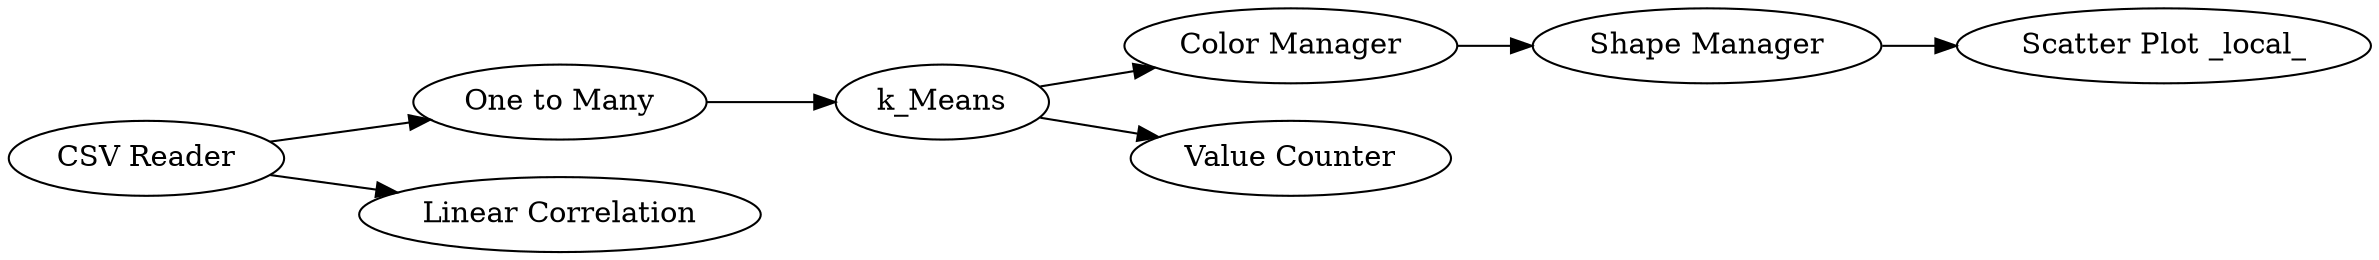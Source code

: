digraph {
	116 -> 117
	115 -> 116
	121 -> 120
	119 -> 121
	120 -> 10
	120 -> 115
	119 -> 4
	120 [label=k_Means]
	119 [label="CSV Reader"]
	115 [label="Color Manager"]
	116 [label="Shape Manager"]
	4 [label="Linear Correlation"]
	121 [label="One to Many"]
	117 [label="Scatter Plot _local_"]
	10 [label="Value Counter"]
	rankdir=LR
}
